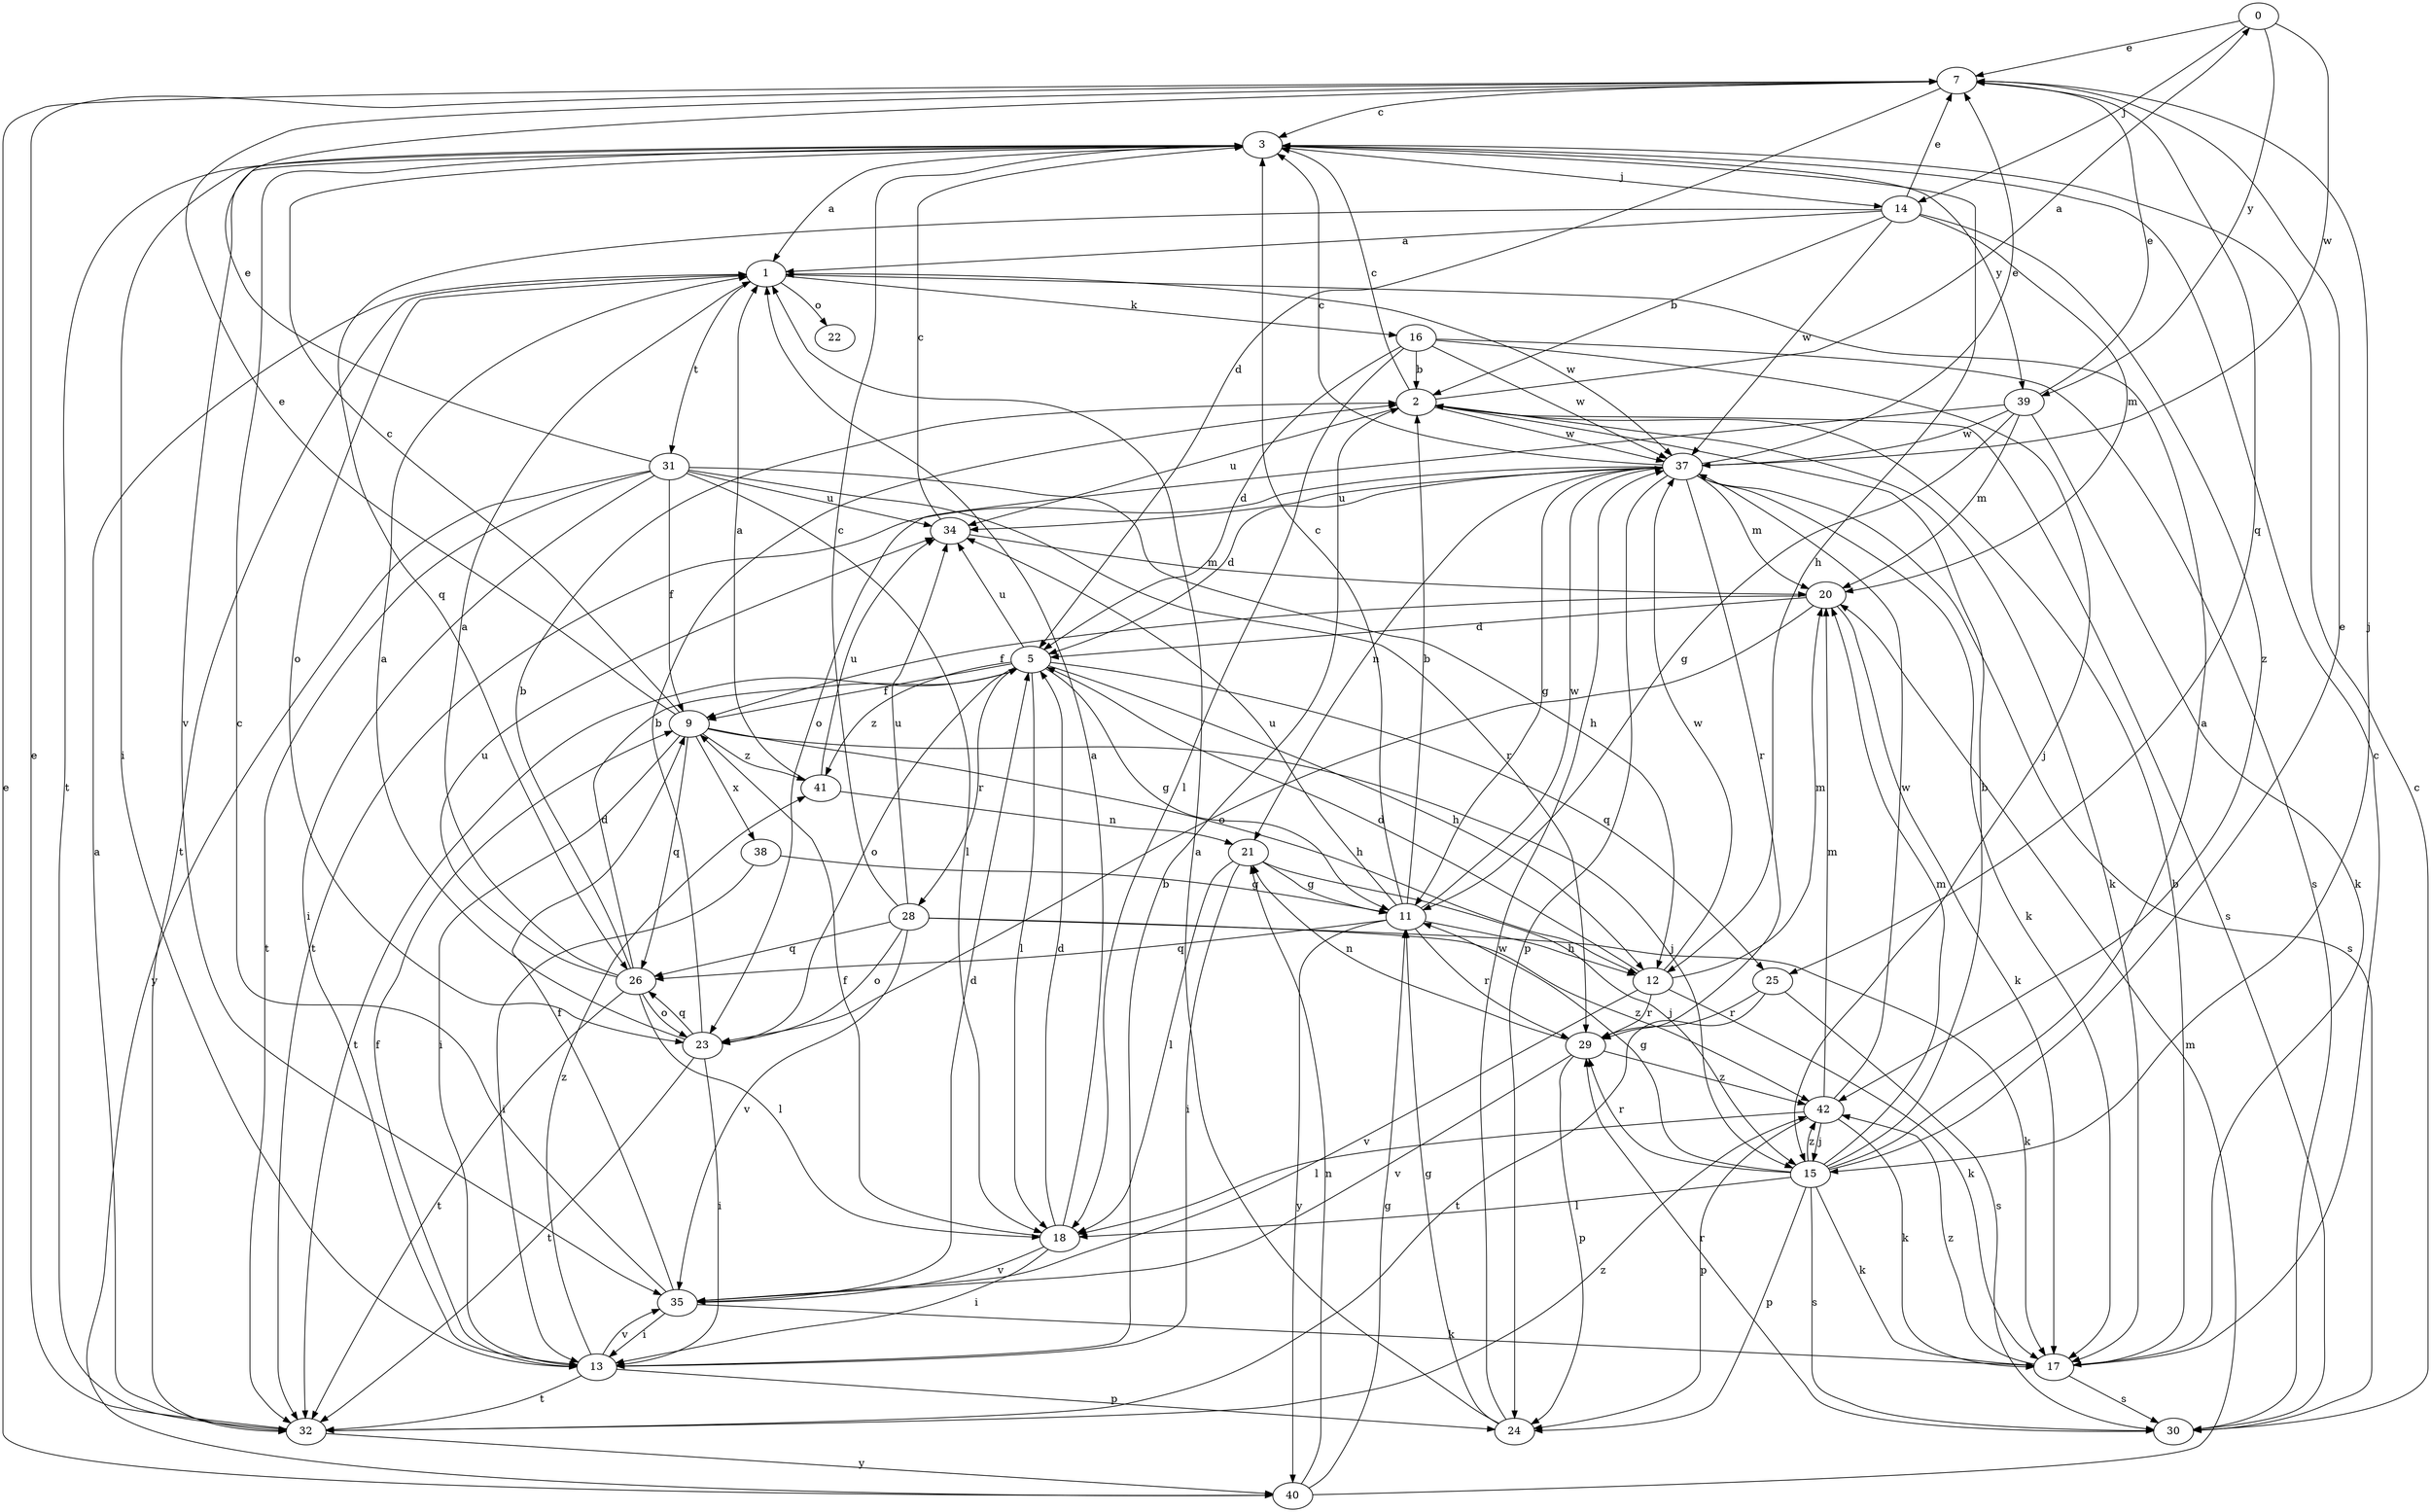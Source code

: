 strict digraph  {
0;
1;
2;
3;
5;
7;
9;
11;
12;
13;
14;
15;
16;
17;
18;
20;
21;
22;
23;
24;
25;
26;
28;
29;
30;
31;
32;
34;
35;
37;
38;
39;
40;
41;
42;
0 -> 7  [label=e];
0 -> 14  [label=j];
0 -> 37  [label=w];
0 -> 39  [label=y];
1 -> 16  [label=k];
1 -> 22  [label=o];
1 -> 23  [label=o];
1 -> 31  [label=t];
1 -> 32  [label=t];
1 -> 37  [label=w];
2 -> 0  [label=a];
2 -> 3  [label=c];
2 -> 17  [label=k];
2 -> 30  [label=s];
2 -> 34  [label=u];
2 -> 37  [label=w];
3 -> 1  [label=a];
3 -> 12  [label=h];
3 -> 13  [label=i];
3 -> 14  [label=j];
3 -> 32  [label=t];
3 -> 35  [label=v];
3 -> 39  [label=y];
5 -> 9  [label=f];
5 -> 11  [label=g];
5 -> 12  [label=h];
5 -> 18  [label=l];
5 -> 23  [label=o];
5 -> 25  [label=q];
5 -> 28  [label=r];
5 -> 32  [label=t];
5 -> 34  [label=u];
5 -> 41  [label=z];
7 -> 3  [label=c];
7 -> 5  [label=d];
7 -> 15  [label=j];
7 -> 25  [label=q];
9 -> 3  [label=c];
9 -> 7  [label=e];
9 -> 12  [label=h];
9 -> 13  [label=i];
9 -> 15  [label=j];
9 -> 26  [label=q];
9 -> 38  [label=x];
9 -> 41  [label=z];
11 -> 2  [label=b];
11 -> 3  [label=c];
11 -> 12  [label=h];
11 -> 26  [label=q];
11 -> 29  [label=r];
11 -> 34  [label=u];
11 -> 37  [label=w];
11 -> 40  [label=y];
12 -> 5  [label=d];
12 -> 17  [label=k];
12 -> 20  [label=m];
12 -> 29  [label=r];
12 -> 35  [label=v];
12 -> 37  [label=w];
13 -> 2  [label=b];
13 -> 9  [label=f];
13 -> 24  [label=p];
13 -> 32  [label=t];
13 -> 35  [label=v];
13 -> 41  [label=z];
14 -> 1  [label=a];
14 -> 2  [label=b];
14 -> 7  [label=e];
14 -> 20  [label=m];
14 -> 26  [label=q];
14 -> 37  [label=w];
14 -> 42  [label=z];
15 -> 1  [label=a];
15 -> 2  [label=b];
15 -> 7  [label=e];
15 -> 11  [label=g];
15 -> 17  [label=k];
15 -> 18  [label=l];
15 -> 20  [label=m];
15 -> 24  [label=p];
15 -> 29  [label=r];
15 -> 30  [label=s];
15 -> 42  [label=z];
16 -> 2  [label=b];
16 -> 5  [label=d];
16 -> 15  [label=j];
16 -> 18  [label=l];
16 -> 30  [label=s];
16 -> 37  [label=w];
17 -> 2  [label=b];
17 -> 3  [label=c];
17 -> 30  [label=s];
17 -> 42  [label=z];
18 -> 1  [label=a];
18 -> 5  [label=d];
18 -> 9  [label=f];
18 -> 13  [label=i];
18 -> 35  [label=v];
20 -> 5  [label=d];
20 -> 9  [label=f];
20 -> 17  [label=k];
20 -> 23  [label=o];
21 -> 11  [label=g];
21 -> 13  [label=i];
21 -> 15  [label=j];
21 -> 18  [label=l];
23 -> 1  [label=a];
23 -> 2  [label=b];
23 -> 13  [label=i];
23 -> 26  [label=q];
23 -> 32  [label=t];
24 -> 1  [label=a];
24 -> 11  [label=g];
24 -> 37  [label=w];
25 -> 29  [label=r];
25 -> 30  [label=s];
25 -> 32  [label=t];
26 -> 1  [label=a];
26 -> 2  [label=b];
26 -> 5  [label=d];
26 -> 18  [label=l];
26 -> 23  [label=o];
26 -> 32  [label=t];
26 -> 34  [label=u];
28 -> 3  [label=c];
28 -> 17  [label=k];
28 -> 23  [label=o];
28 -> 26  [label=q];
28 -> 34  [label=u];
28 -> 35  [label=v];
28 -> 42  [label=z];
29 -> 21  [label=n];
29 -> 24  [label=p];
29 -> 35  [label=v];
29 -> 42  [label=z];
30 -> 3  [label=c];
30 -> 29  [label=r];
31 -> 7  [label=e];
31 -> 9  [label=f];
31 -> 12  [label=h];
31 -> 13  [label=i];
31 -> 18  [label=l];
31 -> 29  [label=r];
31 -> 32  [label=t];
31 -> 34  [label=u];
31 -> 40  [label=y];
32 -> 1  [label=a];
32 -> 7  [label=e];
32 -> 40  [label=y];
32 -> 42  [label=z];
34 -> 3  [label=c];
34 -> 20  [label=m];
35 -> 3  [label=c];
35 -> 5  [label=d];
35 -> 9  [label=f];
35 -> 13  [label=i];
35 -> 17  [label=k];
37 -> 3  [label=c];
37 -> 5  [label=d];
37 -> 7  [label=e];
37 -> 11  [label=g];
37 -> 17  [label=k];
37 -> 20  [label=m];
37 -> 21  [label=n];
37 -> 24  [label=p];
37 -> 29  [label=r];
37 -> 30  [label=s];
37 -> 32  [label=t];
37 -> 34  [label=u];
38 -> 11  [label=g];
38 -> 13  [label=i];
39 -> 7  [label=e];
39 -> 11  [label=g];
39 -> 17  [label=k];
39 -> 20  [label=m];
39 -> 23  [label=o];
39 -> 37  [label=w];
40 -> 7  [label=e];
40 -> 11  [label=g];
40 -> 20  [label=m];
40 -> 21  [label=n];
41 -> 1  [label=a];
41 -> 21  [label=n];
41 -> 34  [label=u];
42 -> 15  [label=j];
42 -> 17  [label=k];
42 -> 18  [label=l];
42 -> 20  [label=m];
42 -> 24  [label=p];
42 -> 37  [label=w];
}
